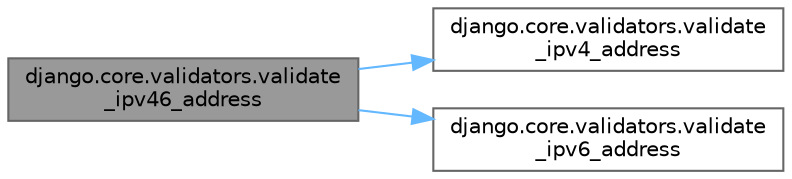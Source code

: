 digraph "django.core.validators.validate_ipv46_address"
{
 // LATEX_PDF_SIZE
  bgcolor="transparent";
  edge [fontname=Helvetica,fontsize=10,labelfontname=Helvetica,labelfontsize=10];
  node [fontname=Helvetica,fontsize=10,shape=box,height=0.2,width=0.4];
  rankdir="LR";
  Node1 [id="Node000001",label="django.core.validators.validate\l_ipv46_address",height=0.2,width=0.4,color="gray40", fillcolor="grey60", style="filled", fontcolor="black",tooltip=" "];
  Node1 -> Node2 [id="edge1_Node000001_Node000002",color="steelblue1",style="solid",tooltip=" "];
  Node2 [id="Node000002",label="django.core.validators.validate\l_ipv4_address",height=0.2,width=0.4,color="grey40", fillcolor="white", style="filled",URL="$namespacedjango_1_1core_1_1validators.html#a6339ef161c1a4f497482af29e8d4865c",tooltip=" "];
  Node1 -> Node3 [id="edge2_Node000001_Node000003",color="steelblue1",style="solid",tooltip=" "];
  Node3 [id="Node000003",label="django.core.validators.validate\l_ipv6_address",height=0.2,width=0.4,color="grey40", fillcolor="white", style="filled",URL="$namespacedjango_1_1core_1_1validators.html#a3b617a665dd80a3cfc8839ef50d7baef",tooltip=" "];
}
